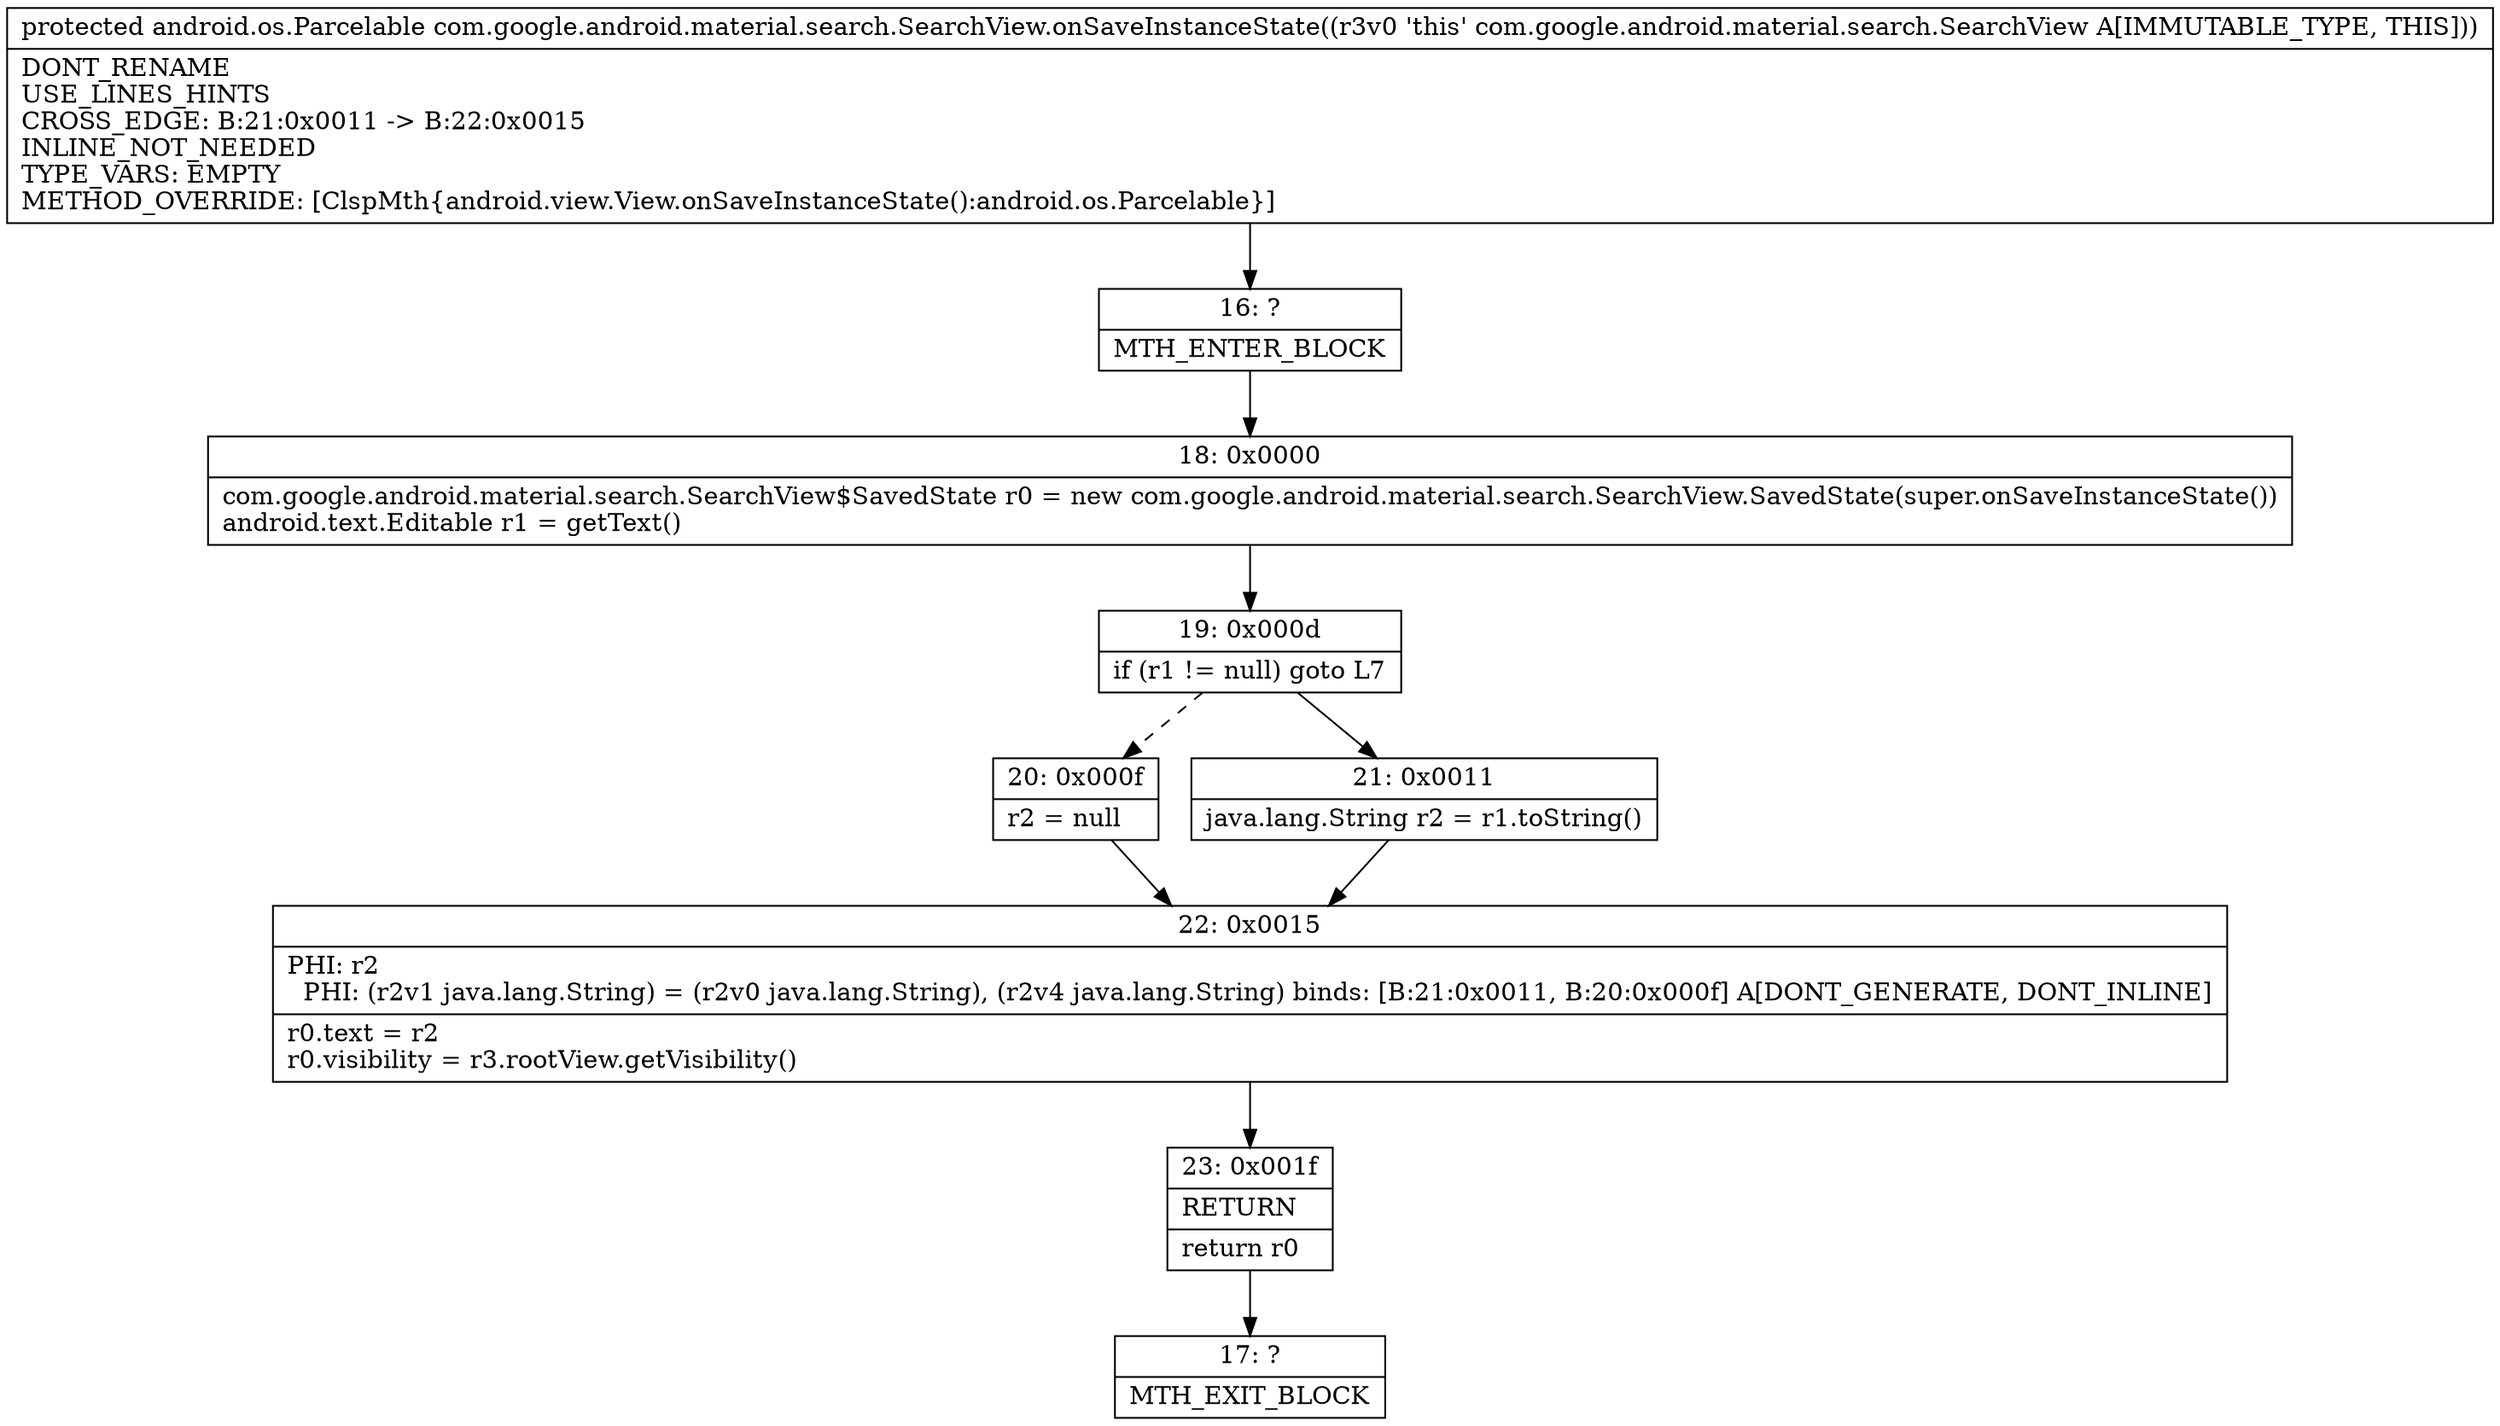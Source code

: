 digraph "CFG forcom.google.android.material.search.SearchView.onSaveInstanceState()Landroid\/os\/Parcelable;" {
Node_16 [shape=record,label="{16\:\ ?|MTH_ENTER_BLOCK\l}"];
Node_18 [shape=record,label="{18\:\ 0x0000|com.google.android.material.search.SearchView$SavedState r0 = new com.google.android.material.search.SearchView.SavedState(super.onSaveInstanceState())\landroid.text.Editable r1 = getText()\l}"];
Node_19 [shape=record,label="{19\:\ 0x000d|if (r1 != null) goto L7\l}"];
Node_20 [shape=record,label="{20\:\ 0x000f|r2 = null\l}"];
Node_22 [shape=record,label="{22\:\ 0x0015|PHI: r2 \l  PHI: (r2v1 java.lang.String) = (r2v0 java.lang.String), (r2v4 java.lang.String) binds: [B:21:0x0011, B:20:0x000f] A[DONT_GENERATE, DONT_INLINE]\l|r0.text = r2\lr0.visibility = r3.rootView.getVisibility()\l}"];
Node_23 [shape=record,label="{23\:\ 0x001f|RETURN\l|return r0\l}"];
Node_17 [shape=record,label="{17\:\ ?|MTH_EXIT_BLOCK\l}"];
Node_21 [shape=record,label="{21\:\ 0x0011|java.lang.String r2 = r1.toString()\l}"];
MethodNode[shape=record,label="{protected android.os.Parcelable com.google.android.material.search.SearchView.onSaveInstanceState((r3v0 'this' com.google.android.material.search.SearchView A[IMMUTABLE_TYPE, THIS]))  | DONT_RENAME\lUSE_LINES_HINTS\lCROSS_EDGE: B:21:0x0011 \-\> B:22:0x0015\lINLINE_NOT_NEEDED\lTYPE_VARS: EMPTY\lMETHOD_OVERRIDE: [ClspMth\{android.view.View.onSaveInstanceState():android.os.Parcelable\}]\l}"];
MethodNode -> Node_16;Node_16 -> Node_18;
Node_18 -> Node_19;
Node_19 -> Node_20[style=dashed];
Node_19 -> Node_21;
Node_20 -> Node_22;
Node_22 -> Node_23;
Node_23 -> Node_17;
Node_21 -> Node_22;
}

